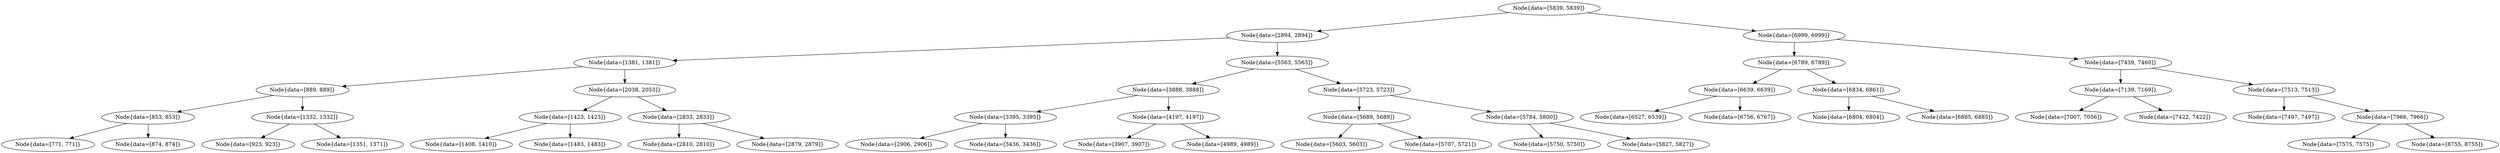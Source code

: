 digraph G{
929339610 [label="Node{data=[5839, 5839]}"]
929339610 -> 967369466
967369466 [label="Node{data=[2894, 2894]}"]
967369466 -> 798678484
798678484 [label="Node{data=[1381, 1381]}"]
798678484 -> 474210166
474210166 [label="Node{data=[889, 889]}"]
474210166 -> 267527788
267527788 [label="Node{data=[853, 853]}"]
267527788 -> 1907604058
1907604058 [label="Node{data=[771, 771]}"]
267527788 -> 138329541
138329541 [label="Node{data=[874, 874]}"]
474210166 -> 168066011
168066011 [label="Node{data=[1332, 1332]}"]
168066011 -> 349961649
349961649 [label="Node{data=[923, 923]}"]
168066011 -> 2018964506
2018964506 [label="Node{data=[1351, 1371]}"]
798678484 -> 100380224
100380224 [label="Node{data=[2038, 2053]}"]
100380224 -> 738772871
738772871 [label="Node{data=[1423, 1423]}"]
738772871 -> 1744146882
1744146882 [label="Node{data=[1408, 1410]}"]
738772871 -> 676089602
676089602 [label="Node{data=[1483, 1483]}"]
100380224 -> 1889365477
1889365477 [label="Node{data=[2833, 2833]}"]
1889365477 -> 440641678
440641678 [label="Node{data=[2810, 2810]}"]
1889365477 -> 1374896517
1374896517 [label="Node{data=[2879, 2879]}"]
967369466 -> 462233830
462233830 [label="Node{data=[5563, 5563]}"]
462233830 -> 14980151
14980151 [label="Node{data=[3888, 3888]}"]
14980151 -> 124017533
124017533 [label="Node{data=[3395, 3395]}"]
124017533 -> 1280363901
1280363901 [label="Node{data=[2906, 2906]}"]
124017533 -> 1051217409
1051217409 [label="Node{data=[3436, 3436]}"]
14980151 -> 441004239
441004239 [label="Node{data=[4197, 4197]}"]
441004239 -> 1070808904
1070808904 [label="Node{data=[3907, 3907]}"]
441004239 -> 1973561066
1973561066 [label="Node{data=[4989, 4989]}"]
462233830 -> 159823385
159823385 [label="Node{data=[5723, 5723]}"]
159823385 -> 1511661742
1511661742 [label="Node{data=[5689, 5689]}"]
1511661742 -> 2090167770
2090167770 [label="Node{data=[5603, 5603]}"]
1511661742 -> 409240020
409240020 [label="Node{data=[5707, 5721]}"]
159823385 -> 619629247
619629247 [label="Node{data=[5784, 5800]}"]
619629247 -> 804950492
804950492 [label="Node{data=[5750, 5750]}"]
619629247 -> 2027340356
2027340356 [label="Node{data=[5827, 5827]}"]
929339610 -> 1149273771
1149273771 [label="Node{data=[6999, 6999]}"]
1149273771 -> 384370614
384370614 [label="Node{data=[6789, 6789]}"]
384370614 -> 1843794118
1843794118 [label="Node{data=[6639, 6639]}"]
1843794118 -> 602680284
602680284 [label="Node{data=[6527, 6539]}"]
1843794118 -> 1662600404
1662600404 [label="Node{data=[6756, 6767]}"]
384370614 -> 1024666550
1024666550 [label="Node{data=[6834, 6861]}"]
1024666550 -> 1622047986
1622047986 [label="Node{data=[6804, 6804]}"]
1024666550 -> 576588272
576588272 [label="Node{data=[6885, 6885]}"]
1149273771 -> 197711499
197711499 [label="Node{data=[7439, 7460]}"]
197711499 -> 799150815
799150815 [label="Node{data=[7139, 7169]}"]
799150815 -> 1022927413
1022927413 [label="Node{data=[7007, 7056]}"]
799150815 -> 1849372115
1849372115 [label="Node{data=[7422, 7422]}"]
197711499 -> 596300305
596300305 [label="Node{data=[7513, 7513]}"]
596300305 -> 469833813
469833813 [label="Node{data=[7497, 7497]}"]
596300305 -> 1704065258
1704065258 [label="Node{data=[7966, 7966]}"]
1704065258 -> 1383273534
1383273534 [label="Node{data=[7575, 7575]}"]
1704065258 -> 664555067
664555067 [label="Node{data=[8755, 8755]}"]
}